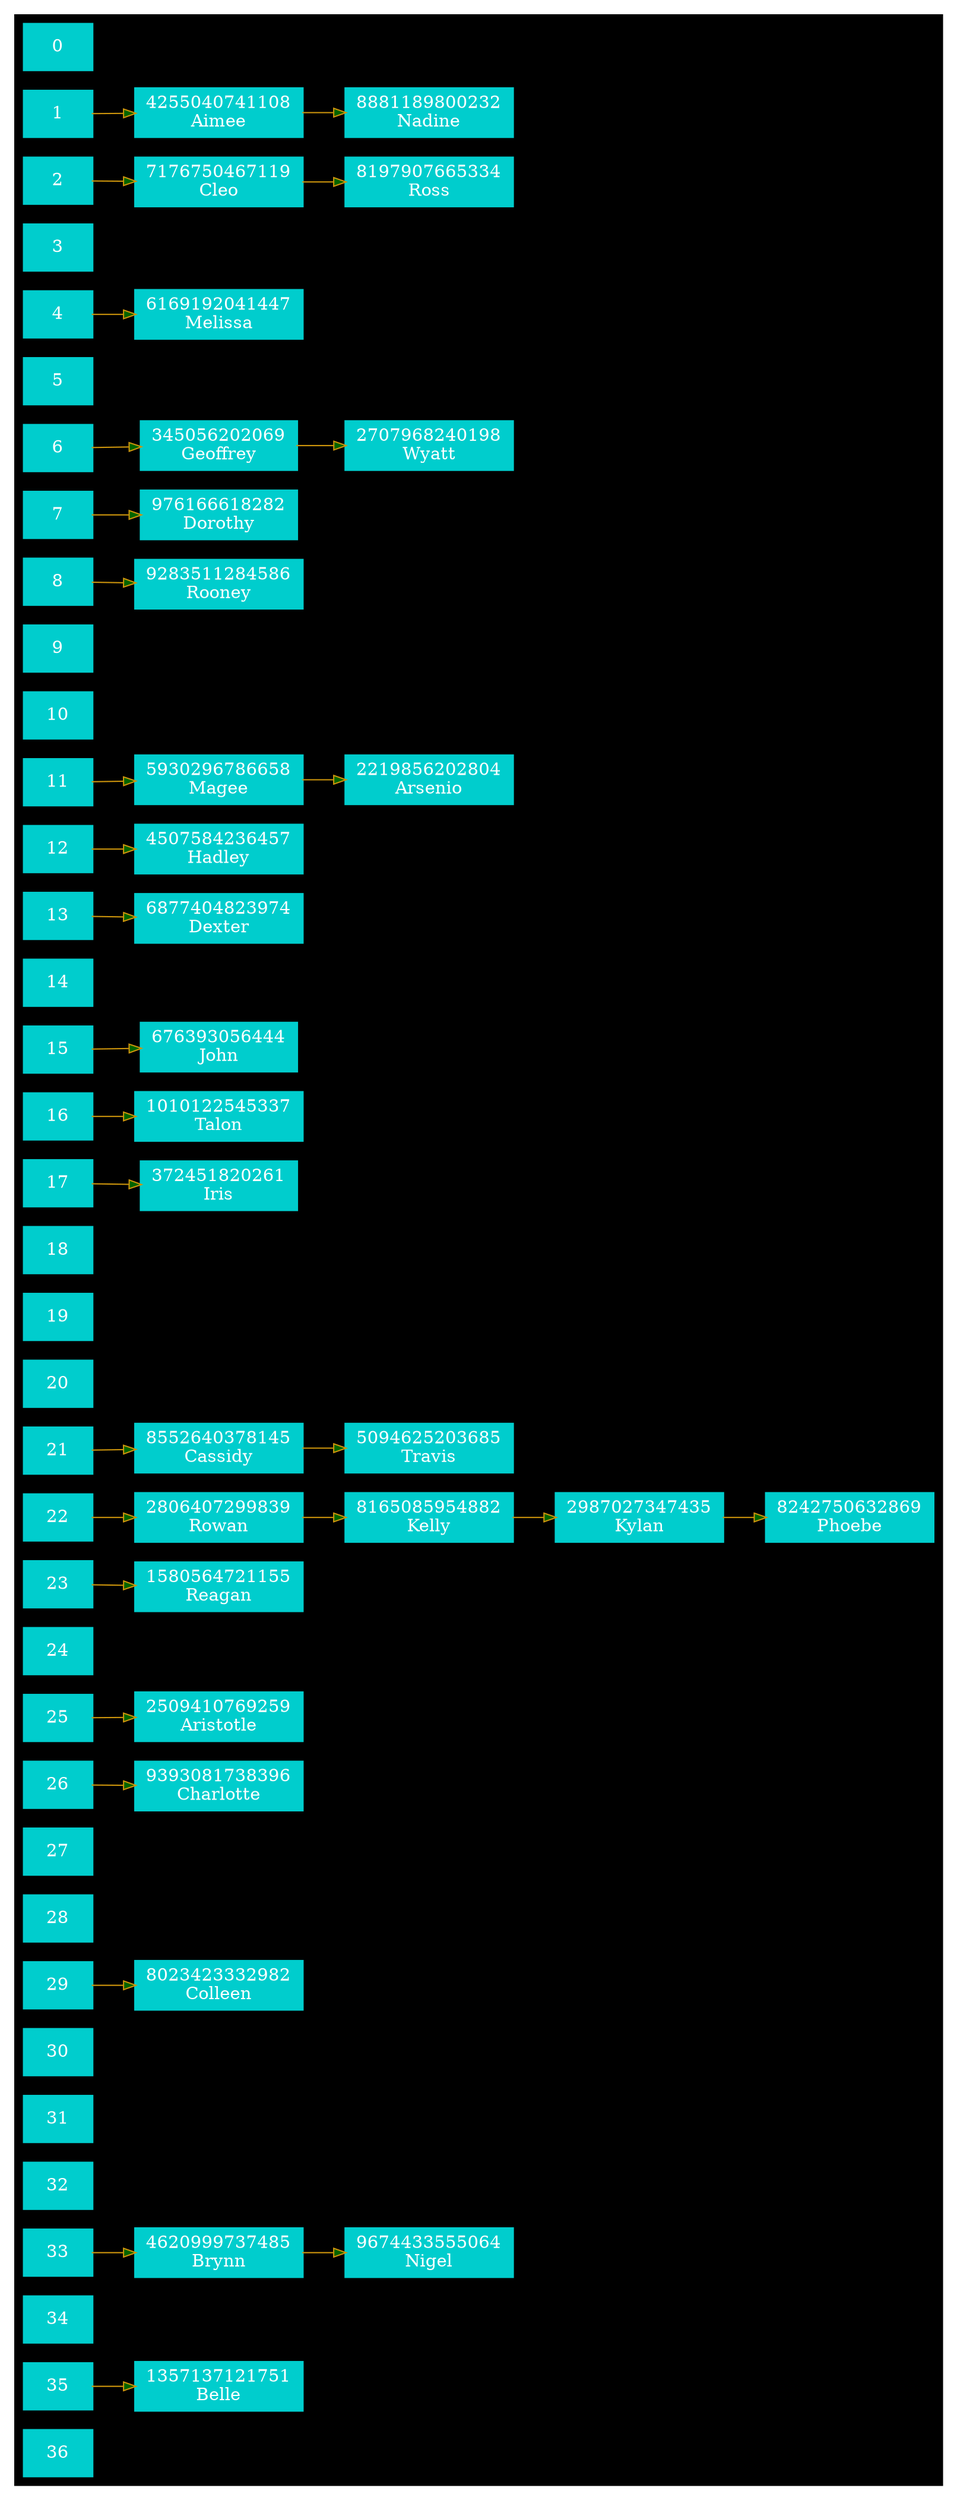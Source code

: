 digraph HashTable {
node[shape=box style="filled" color="cyan3" fontcolor = "white" penwidth=3];
edge[style=filled fillcolor="darkgreen" color="darkgoldenrod3"];
rankdir=LR;
subgraph cluster_0{
style=filled;
color=black;
"0";
"1";
"4255040741108"[label ="4255040741108
Aimee"];
"8881189800232"[label ="8881189800232
Nadine"];
"4255040741108"->"8881189800232";
1->"4255040741108";
"1";
"2";
"7176750467119"[label ="7176750467119
Cleo"];
"8197907665334"[label ="8197907665334
Ross"];
"7176750467119"->"8197907665334";
2->"7176750467119";
"2";
"3";
"4";
"6169192041447"[label ="6169192041447
Melissa"];
4->"6169192041447";
"4";
"5";
"6";
"345056202069"[label ="345056202069
Geoffrey"];
"2707968240198"[label ="2707968240198
Wyatt"];
"345056202069"->"2707968240198";
6->"345056202069";
"6";
"7";
"976166618282"[label ="976166618282
Dorothy"];
7->"976166618282";
"7";
"8";
"9283511284586"[label ="9283511284586
Rooney"];
8->"9283511284586";
"8";
"9";
"10";
"11";
"5930296786658"[label ="5930296786658
Magee"];
"2219856202804"[label ="2219856202804
Arsenio"];
"5930296786658"->"2219856202804";
11->"5930296786658";
"11";
"12";
"4507584236457"[label ="4507584236457
Hadley"];
12->"4507584236457";
"12";
"13";
"6877404823974"[label ="6877404823974
Dexter"];
13->"6877404823974";
"13";
"14";
"15";
"676393056444"[label ="676393056444
John"];
15->"676393056444";
"15";
"16";
"1010122545337"[label ="1010122545337
Talon"];
16->"1010122545337";
"16";
"17";
"372451820261"[label ="372451820261
Iris"];
17->"372451820261";
"17";
"18";
"19";
"20";
"21";
"8552640378145"[label ="8552640378145
Cassidy"];
"5094625203685"[label ="5094625203685
Travis"];
"8552640378145"->"5094625203685";
21->"8552640378145";
"21";
"22";
"2806407299839"[label ="2806407299839
Rowan"];
"8165085954882"[label ="8165085954882
Kelly"];
"2987027347435"[label ="2987027347435
Kylan"];
"8242750632869"[label ="8242750632869
Phoebe"];
"2806407299839"->"8165085954882";
"8165085954882"->"2987027347435";
"2987027347435"->"8242750632869";
22->"2806407299839";
"22";
"23";
"1580564721155"[label ="1580564721155
Reagan"];
23->"1580564721155";
"23";
"24";
"25";
"2509410769259"[label ="2509410769259
Aristotle"];
25->"2509410769259";
"25";
"26";
"9393081738396"[label ="9393081738396
Charlotte"];
26->"9393081738396";
"26";
"27";
"28";
"29";
"8023423332982"[label ="8023423332982
Colleen"];
29->"8023423332982";
"29";
"30";
"31";
"32";
"33";
"4620999737485"[label ="4620999737485
Brynn"];
"9674433555064"[label ="9674433555064
Nigel"];
"4620999737485"->"9674433555064";
33->"4620999737485";
"33";
"34";
"35";
"1357137121751"[label ="1357137121751
Belle"];
35->"1357137121751";
"35";
"36";
}
}
